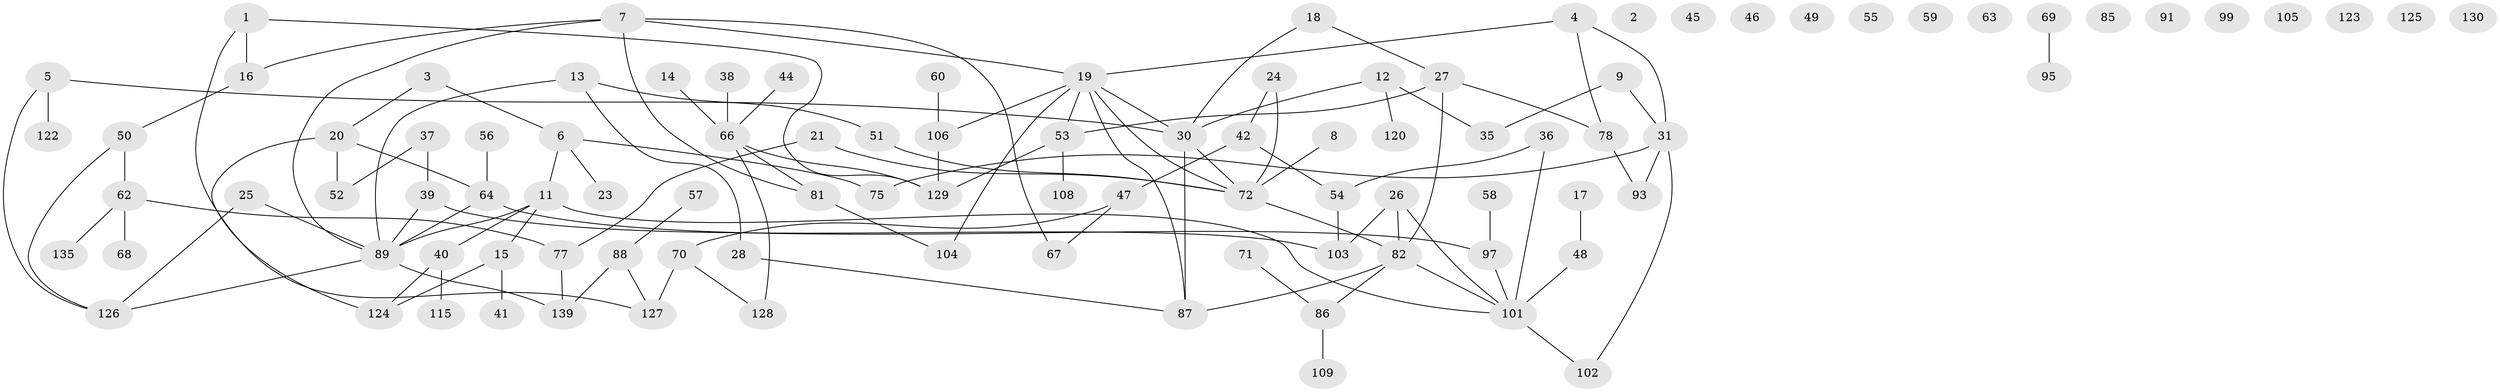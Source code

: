 // Generated by graph-tools (version 1.1) at 2025/23/03/03/25 07:23:29]
// undirected, 99 vertices, 118 edges
graph export_dot {
graph [start="1"]
  node [color=gray90,style=filled];
  1 [super="+10"];
  2;
  3 [super="+76"];
  4 [super="+29"];
  5;
  6 [super="+96"];
  7;
  8;
  9;
  11 [super="+116"];
  12;
  13 [super="+137"];
  14;
  15 [super="+33"];
  16;
  17;
  18 [super="+73"];
  19 [super="+22"];
  20 [super="+32"];
  21 [super="+80"];
  23;
  24 [super="+43"];
  25;
  26;
  27 [super="+111"];
  28;
  30 [super="+121"];
  31 [super="+34"];
  35 [super="+74"];
  36;
  37;
  38;
  39 [super="+65"];
  40;
  41 [super="+141"];
  42;
  44;
  45;
  46;
  47 [super="+107"];
  48 [super="+83"];
  49;
  50 [super="+92"];
  51;
  52 [super="+138"];
  53 [super="+61"];
  54 [super="+110"];
  55 [super="+112"];
  56 [super="+118"];
  57;
  58;
  59;
  60 [super="+84"];
  62 [super="+90"];
  63;
  64 [super="+114"];
  66 [super="+94"];
  67;
  68;
  69 [super="+79"];
  70;
  71;
  72 [super="+142"];
  75;
  77;
  78 [super="+117"];
  81;
  82 [super="+119"];
  85 [super="+98"];
  86;
  87;
  88;
  89 [super="+100"];
  91;
  93;
  95;
  97;
  99;
  101 [super="+134"];
  102;
  103 [super="+113"];
  104 [super="+136"];
  105;
  106 [super="+133"];
  108;
  109;
  115;
  120;
  122 [super="+140"];
  123;
  124;
  125;
  126 [super="+132"];
  127 [super="+131"];
  128;
  129;
  130;
  135;
  139;
  1 -- 16;
  1 -- 129;
  1 -- 127;
  3 -- 20;
  3 -- 6;
  4 -- 31;
  4 -- 19;
  4 -- 78;
  5 -- 30;
  5 -- 126;
  5 -- 122;
  6 -- 75;
  6 -- 23;
  6 -- 11;
  7 -- 16;
  7 -- 19;
  7 -- 67;
  7 -- 81;
  7 -- 89;
  8 -- 72;
  9 -- 31;
  9 -- 35;
  11 -- 89;
  11 -- 101;
  11 -- 40;
  11 -- 15;
  12 -- 30;
  12 -- 120;
  12 -- 35;
  13 -- 28;
  13 -- 51;
  13 -- 89;
  14 -- 66;
  15 -- 124;
  15 -- 41;
  16 -- 50;
  17 -- 48;
  18 -- 27;
  18 -- 30;
  19 -- 72;
  19 -- 106;
  19 -- 53;
  19 -- 87;
  19 -- 104;
  19 -- 30;
  20 -- 64;
  20 -- 124;
  20 -- 52;
  21 -- 77;
  21 -- 72;
  24 -- 72;
  24 -- 42;
  25 -- 89;
  25 -- 126;
  26 -- 101;
  26 -- 82;
  26 -- 103;
  27 -- 82;
  27 -- 53;
  27 -- 78;
  28 -- 87;
  30 -- 87;
  30 -- 72;
  31 -- 75;
  31 -- 93;
  31 -- 102;
  36 -- 54;
  36 -- 101;
  37 -- 39;
  37 -- 52;
  38 -- 66;
  39 -- 89;
  39 -- 103;
  40 -- 115;
  40 -- 124;
  42 -- 47;
  42 -- 54;
  44 -- 66;
  47 -- 67;
  47 -- 70;
  48 -- 101 [weight=2];
  50 -- 62;
  50 -- 126;
  51 -- 72;
  53 -- 129;
  53 -- 108;
  54 -- 103;
  56 -- 64;
  57 -- 88;
  58 -- 97;
  60 -- 106;
  62 -- 68;
  62 -- 77;
  62 -- 135;
  64 -- 89;
  64 -- 97;
  66 -- 128;
  66 -- 129;
  66 -- 81;
  69 -- 95;
  70 -- 127 [weight=2];
  70 -- 128;
  71 -- 86;
  72 -- 82;
  77 -- 139;
  78 -- 93;
  81 -- 104;
  82 -- 86;
  82 -- 87;
  82 -- 101;
  86 -- 109;
  88 -- 139;
  88 -- 127;
  89 -- 139;
  89 -- 126;
  97 -- 101;
  101 -- 102;
  106 -- 129;
}
